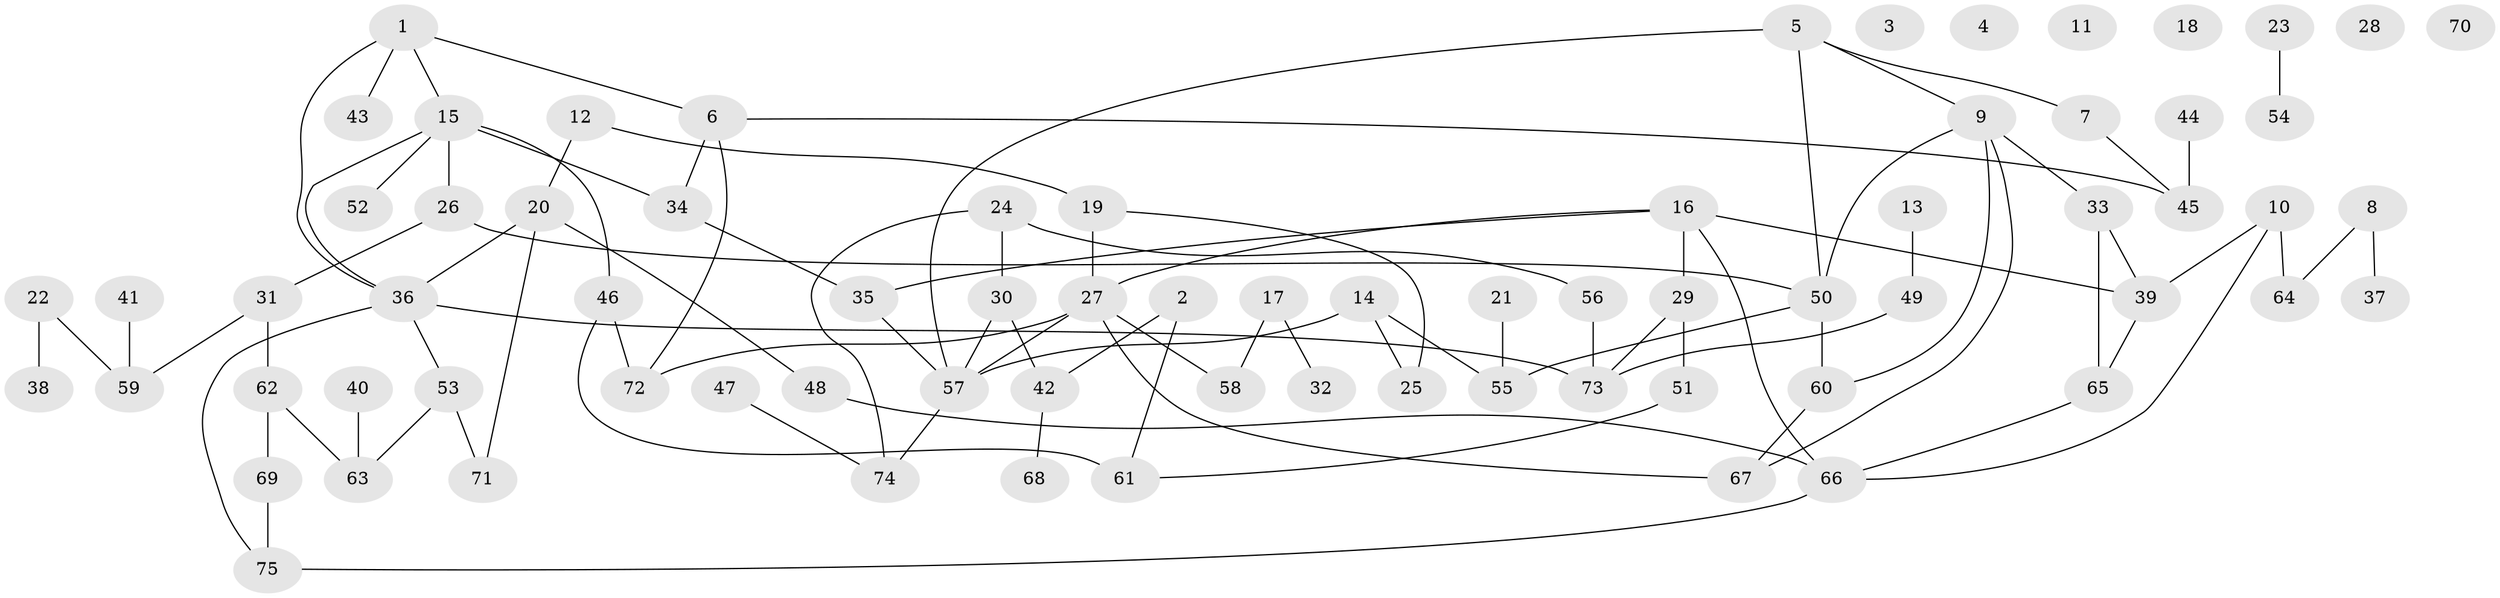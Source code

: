 // coarse degree distribution, {4: 0.09090909090909091, 3: 0.22727272727272727, 9: 0.045454545454545456, 1: 0.18181818181818182, 2: 0.22727272727272727, 6: 0.13636363636363635, 5: 0.09090909090909091}
// Generated by graph-tools (version 1.1) at 2025/35/03/04/25 23:35:43]
// undirected, 75 vertices, 95 edges
graph export_dot {
  node [color=gray90,style=filled];
  1;
  2;
  3;
  4;
  5;
  6;
  7;
  8;
  9;
  10;
  11;
  12;
  13;
  14;
  15;
  16;
  17;
  18;
  19;
  20;
  21;
  22;
  23;
  24;
  25;
  26;
  27;
  28;
  29;
  30;
  31;
  32;
  33;
  34;
  35;
  36;
  37;
  38;
  39;
  40;
  41;
  42;
  43;
  44;
  45;
  46;
  47;
  48;
  49;
  50;
  51;
  52;
  53;
  54;
  55;
  56;
  57;
  58;
  59;
  60;
  61;
  62;
  63;
  64;
  65;
  66;
  67;
  68;
  69;
  70;
  71;
  72;
  73;
  74;
  75;
  1 -- 6;
  1 -- 15;
  1 -- 36;
  1 -- 43;
  2 -- 42;
  2 -- 61;
  5 -- 7;
  5 -- 9;
  5 -- 50;
  5 -- 57;
  6 -- 34;
  6 -- 45;
  6 -- 72;
  7 -- 45;
  8 -- 37;
  8 -- 64;
  9 -- 33;
  9 -- 50;
  9 -- 60;
  9 -- 67;
  10 -- 39;
  10 -- 64;
  10 -- 66;
  12 -- 19;
  12 -- 20;
  13 -- 49;
  14 -- 25;
  14 -- 55;
  14 -- 57;
  15 -- 26;
  15 -- 34;
  15 -- 36;
  15 -- 46;
  15 -- 52;
  16 -- 27;
  16 -- 29;
  16 -- 35;
  16 -- 39;
  16 -- 66;
  17 -- 32;
  17 -- 58;
  19 -- 25;
  19 -- 27;
  20 -- 36;
  20 -- 48;
  20 -- 71;
  21 -- 55;
  22 -- 38;
  22 -- 59;
  23 -- 54;
  24 -- 30;
  24 -- 56;
  24 -- 74;
  26 -- 31;
  26 -- 50;
  27 -- 57;
  27 -- 58;
  27 -- 67;
  27 -- 72;
  29 -- 51;
  29 -- 73;
  30 -- 42;
  30 -- 57;
  31 -- 59;
  31 -- 62;
  33 -- 39;
  33 -- 65;
  34 -- 35;
  35 -- 57;
  36 -- 53;
  36 -- 73;
  36 -- 75;
  39 -- 65;
  40 -- 63;
  41 -- 59;
  42 -- 68;
  44 -- 45;
  46 -- 61;
  46 -- 72;
  47 -- 74;
  48 -- 66;
  49 -- 73;
  50 -- 55;
  50 -- 60;
  51 -- 61;
  53 -- 63;
  53 -- 71;
  56 -- 73;
  57 -- 74;
  60 -- 67;
  62 -- 63;
  62 -- 69;
  65 -- 66;
  66 -- 75;
  69 -- 75;
}
